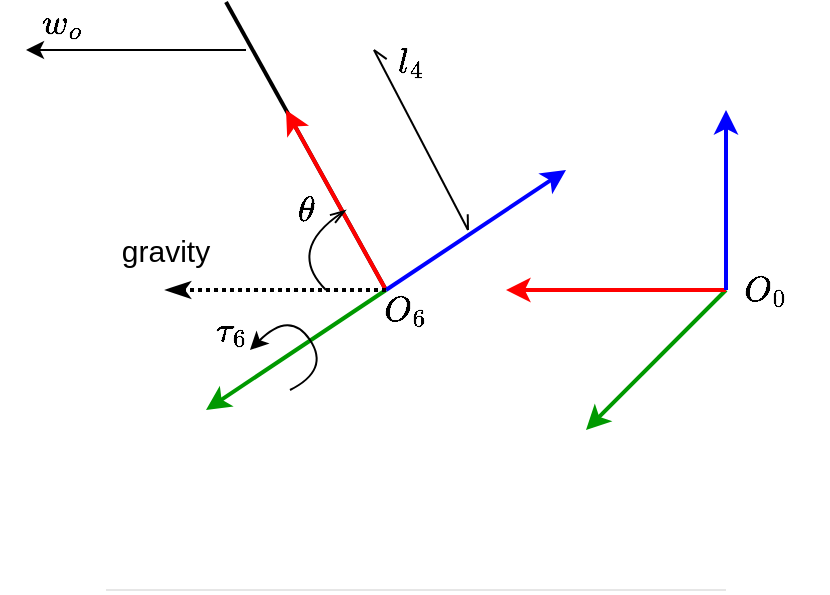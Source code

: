 <mxfile version="13.6.6" type="device"><diagram id="Tzyrjgy7YH1t_0Cxbwuy" name="Page-1"><mxGraphModel dx="782" dy="443" grid="1" gridSize="10" guides="1" tooltips="1" connect="1" arrows="1" fold="1" page="1" pageScale="1" pageWidth="850" pageHeight="1100" math="1" shadow="0"><root><mxCell id="0"/><mxCell id="1" parent="0"/><mxCell id="t09MNn5y1NjChK8zGHyH-12" value="" style="endArrow=none;html=1;strokeWidth=2;fontSize=15;exitX=0.25;exitY=0;exitDx=0;exitDy=0;" parent="1" source="t09MNn5y1NjChK8zGHyH-10" edge="1"><mxGeometry width="50" height="50" relative="1" as="geometry"><mxPoint x="400" y="330" as="sourcePoint"/><mxPoint x="310" y="176" as="targetPoint"/></mxGeometry></mxCell><mxCell id="t09MNn5y1NjChK8zGHyH-1" value="" style="endArrow=classic;html=1;strokeWidth=2;strokeColor=#009900;" parent="1" edge="1"><mxGeometry width="50" height="50" relative="1" as="geometry"><mxPoint x="560" y="320" as="sourcePoint"/><mxPoint x="490" y="390" as="targetPoint"/></mxGeometry></mxCell><mxCell id="t09MNn5y1NjChK8zGHyH-2" value="" style="endArrow=classic;html=1;strokeWidth=2;strokeColor=#FF0000;" parent="1" edge="1"><mxGeometry width="50" height="50" relative="1" as="geometry"><mxPoint x="560" y="320" as="sourcePoint"/><mxPoint x="450" y="320" as="targetPoint"/></mxGeometry></mxCell><mxCell id="t09MNn5y1NjChK8zGHyH-3" value="" style="endArrow=classic;html=1;rounded=1;strokeWidth=2;strokeColor=#0000FF;" parent="1" edge="1"><mxGeometry width="50" height="50" relative="1" as="geometry"><mxPoint x="560" y="320" as="sourcePoint"/><mxPoint x="560" y="230" as="targetPoint"/></mxGeometry></mxCell><mxCell id="t09MNn5y1NjChK8zGHyH-4" value="" style="endArrow=classic;html=1;strokeWidth=2;strokeColor=#009900;" parent="1" edge="1"><mxGeometry width="50" height="50" relative="1" as="geometry"><mxPoint x="390" y="320" as="sourcePoint"/><mxPoint x="300" y="380" as="targetPoint"/></mxGeometry></mxCell><mxCell id="t09MNn5y1NjChK8zGHyH-5" value="" style="endArrow=classic;html=1;strokeWidth=2;strokeColor=#FF0000;" parent="1" edge="1"><mxGeometry width="50" height="50" relative="1" as="geometry"><mxPoint x="390" y="320" as="sourcePoint"/><mxPoint x="340" y="230" as="targetPoint"/></mxGeometry></mxCell><mxCell id="t09MNn5y1NjChK8zGHyH-6" value="" style="endArrow=classic;html=1;rounded=1;strokeWidth=2;strokeColor=#0000FF;" parent="1" edge="1"><mxGeometry width="50" height="50" relative="1" as="geometry"><mxPoint x="390" y="320" as="sourcePoint"/><mxPoint x="480" y="260" as="targetPoint"/></mxGeometry></mxCell><mxCell id="t09MNn5y1NjChK8zGHyH-7" value="" style="endArrow=classicThin;dashed=1;html=1;dashPattern=1 1;strokeWidth=2;startArrow=none;startFill=0;endFill=1;" parent="1" edge="1"><mxGeometry width="50" height="50" relative="1" as="geometry"><mxPoint x="390" y="320" as="sourcePoint"/><mxPoint x="280" y="320" as="targetPoint"/></mxGeometry></mxCell><mxCell id="t09MNn5y1NjChK8zGHyH-8" value="gravity " style="text;html=1;strokeColor=none;fillColor=none;align=center;verticalAlign=middle;whiteSpace=wrap;rounded=0;fontSize=15;" parent="1" vertex="1"><mxGeometry x="260" y="290" width="40" height="20" as="geometry"/></mxCell><mxCell id="t09MNn5y1NjChK8zGHyH-9" value="" style="curved=1;endArrow=openThin;html=1;strokeWidth=1;fontSize=15;endFill=0;" parent="1" edge="1"><mxGeometry width="50" height="50" relative="1" as="geometry"><mxPoint x="360" y="320" as="sourcePoint"/><mxPoint x="370" y="280" as="targetPoint"/><Array as="points"><mxPoint x="340" y="300"/></Array></mxGeometry></mxCell><mxCell id="t09MNn5y1NjChK8zGHyH-10" value="$$O_6$$" style="text;html=1;strokeColor=none;fillColor=none;align=center;verticalAlign=middle;whiteSpace=wrap;rounded=0;fontSize=15;" parent="1" vertex="1"><mxGeometry x="380" y="320" width="40" height="20" as="geometry"/></mxCell><mxCell id="t09MNn5y1NjChK8zGHyH-11" value="$$O_0$$" style="text;html=1;strokeColor=none;fillColor=none;align=center;verticalAlign=middle;whiteSpace=wrap;rounded=0;fontSize=15;" parent="1" vertex="1"><mxGeometry x="560" y="310" width="40" height="20" as="geometry"/></mxCell><mxCell id="t09MNn5y1NjChK8zGHyH-13" value="$$\theta$$" style="text;html=1;strokeColor=none;fillColor=none;align=center;verticalAlign=middle;whiteSpace=wrap;rounded=0;fontSize=15;" parent="1" vertex="1"><mxGeometry x="330" y="270" width="40" height="20" as="geometry"/></mxCell><mxCell id="t09MNn5y1NjChK8zGHyH-16" value="" style="endArrow=classic;html=1;strokeColor=#000000;strokeWidth=1;fontSize=15;" parent="1" edge="1"><mxGeometry width="50" height="50" relative="1" as="geometry"><mxPoint x="320" y="200" as="sourcePoint"/><mxPoint x="210" y="200" as="targetPoint"/></mxGeometry></mxCell><mxCell id="t09MNn5y1NjChK8zGHyH-17" value="" style="curved=1;endArrow=classic;html=1;strokeColor=#000000;strokeWidth=1;fontSize=15;" parent="1" edge="1"><mxGeometry width="50" height="50" relative="1" as="geometry"><mxPoint x="342" y="370" as="sourcePoint"/><mxPoint x="322" y="350" as="targetPoint"/><Array as="points"><mxPoint x="362" y="360"/><mxPoint x="342" y="330"/></Array></mxGeometry></mxCell><mxCell id="t09MNn5y1NjChK8zGHyH-18" value="$$w_o$$" style="text;html=1;strokeColor=none;fillColor=none;align=center;verticalAlign=middle;whiteSpace=wrap;rounded=0;fontSize=15;" parent="1" vertex="1"><mxGeometry x="208" y="176" width="40" height="20" as="geometry"/></mxCell><mxCell id="t09MNn5y1NjChK8zGHyH-19" value="$$\tau_6$$" style="text;html=1;strokeColor=none;fillColor=none;align=center;verticalAlign=middle;whiteSpace=wrap;rounded=0;fontSize=15;" parent="1" vertex="1"><mxGeometry x="293" y="330" width="40" height="20" as="geometry"/></mxCell><mxCell id="t09MNn5y1NjChK8zGHyH-20" value="" style="endArrow=openAsync;startArrow=openAsync;html=1;fontSize=15;endFill=0;startFill=0;" parent="1" edge="1"><mxGeometry width="50" height="50" relative="1" as="geometry"><mxPoint x="384" y="200" as="sourcePoint"/><mxPoint x="431" y="290" as="targetPoint"/></mxGeometry></mxCell><mxCell id="t09MNn5y1NjChK8zGHyH-21" value="$$l_4$$" style="text;html=1;strokeColor=none;fillColor=none;align=center;verticalAlign=middle;whiteSpace=wrap;rounded=0;fontSize=15;" parent="1" vertex="1"><mxGeometry x="380" y="196" width="45" height="20" as="geometry"/></mxCell><mxCell id="7TrRDIt6BLZ35wnaXpLr-1" value="" style="endArrow=none;html=1;fillColor=#f5f5f5;strokeColor=#E6E6E6;" edge="1" parent="1"><mxGeometry width="50" height="50" relative="1" as="geometry"><mxPoint x="250" y="470" as="sourcePoint"/><mxPoint x="560" y="470" as="targetPoint"/></mxGeometry></mxCell></root></mxGraphModel></diagram></mxfile>